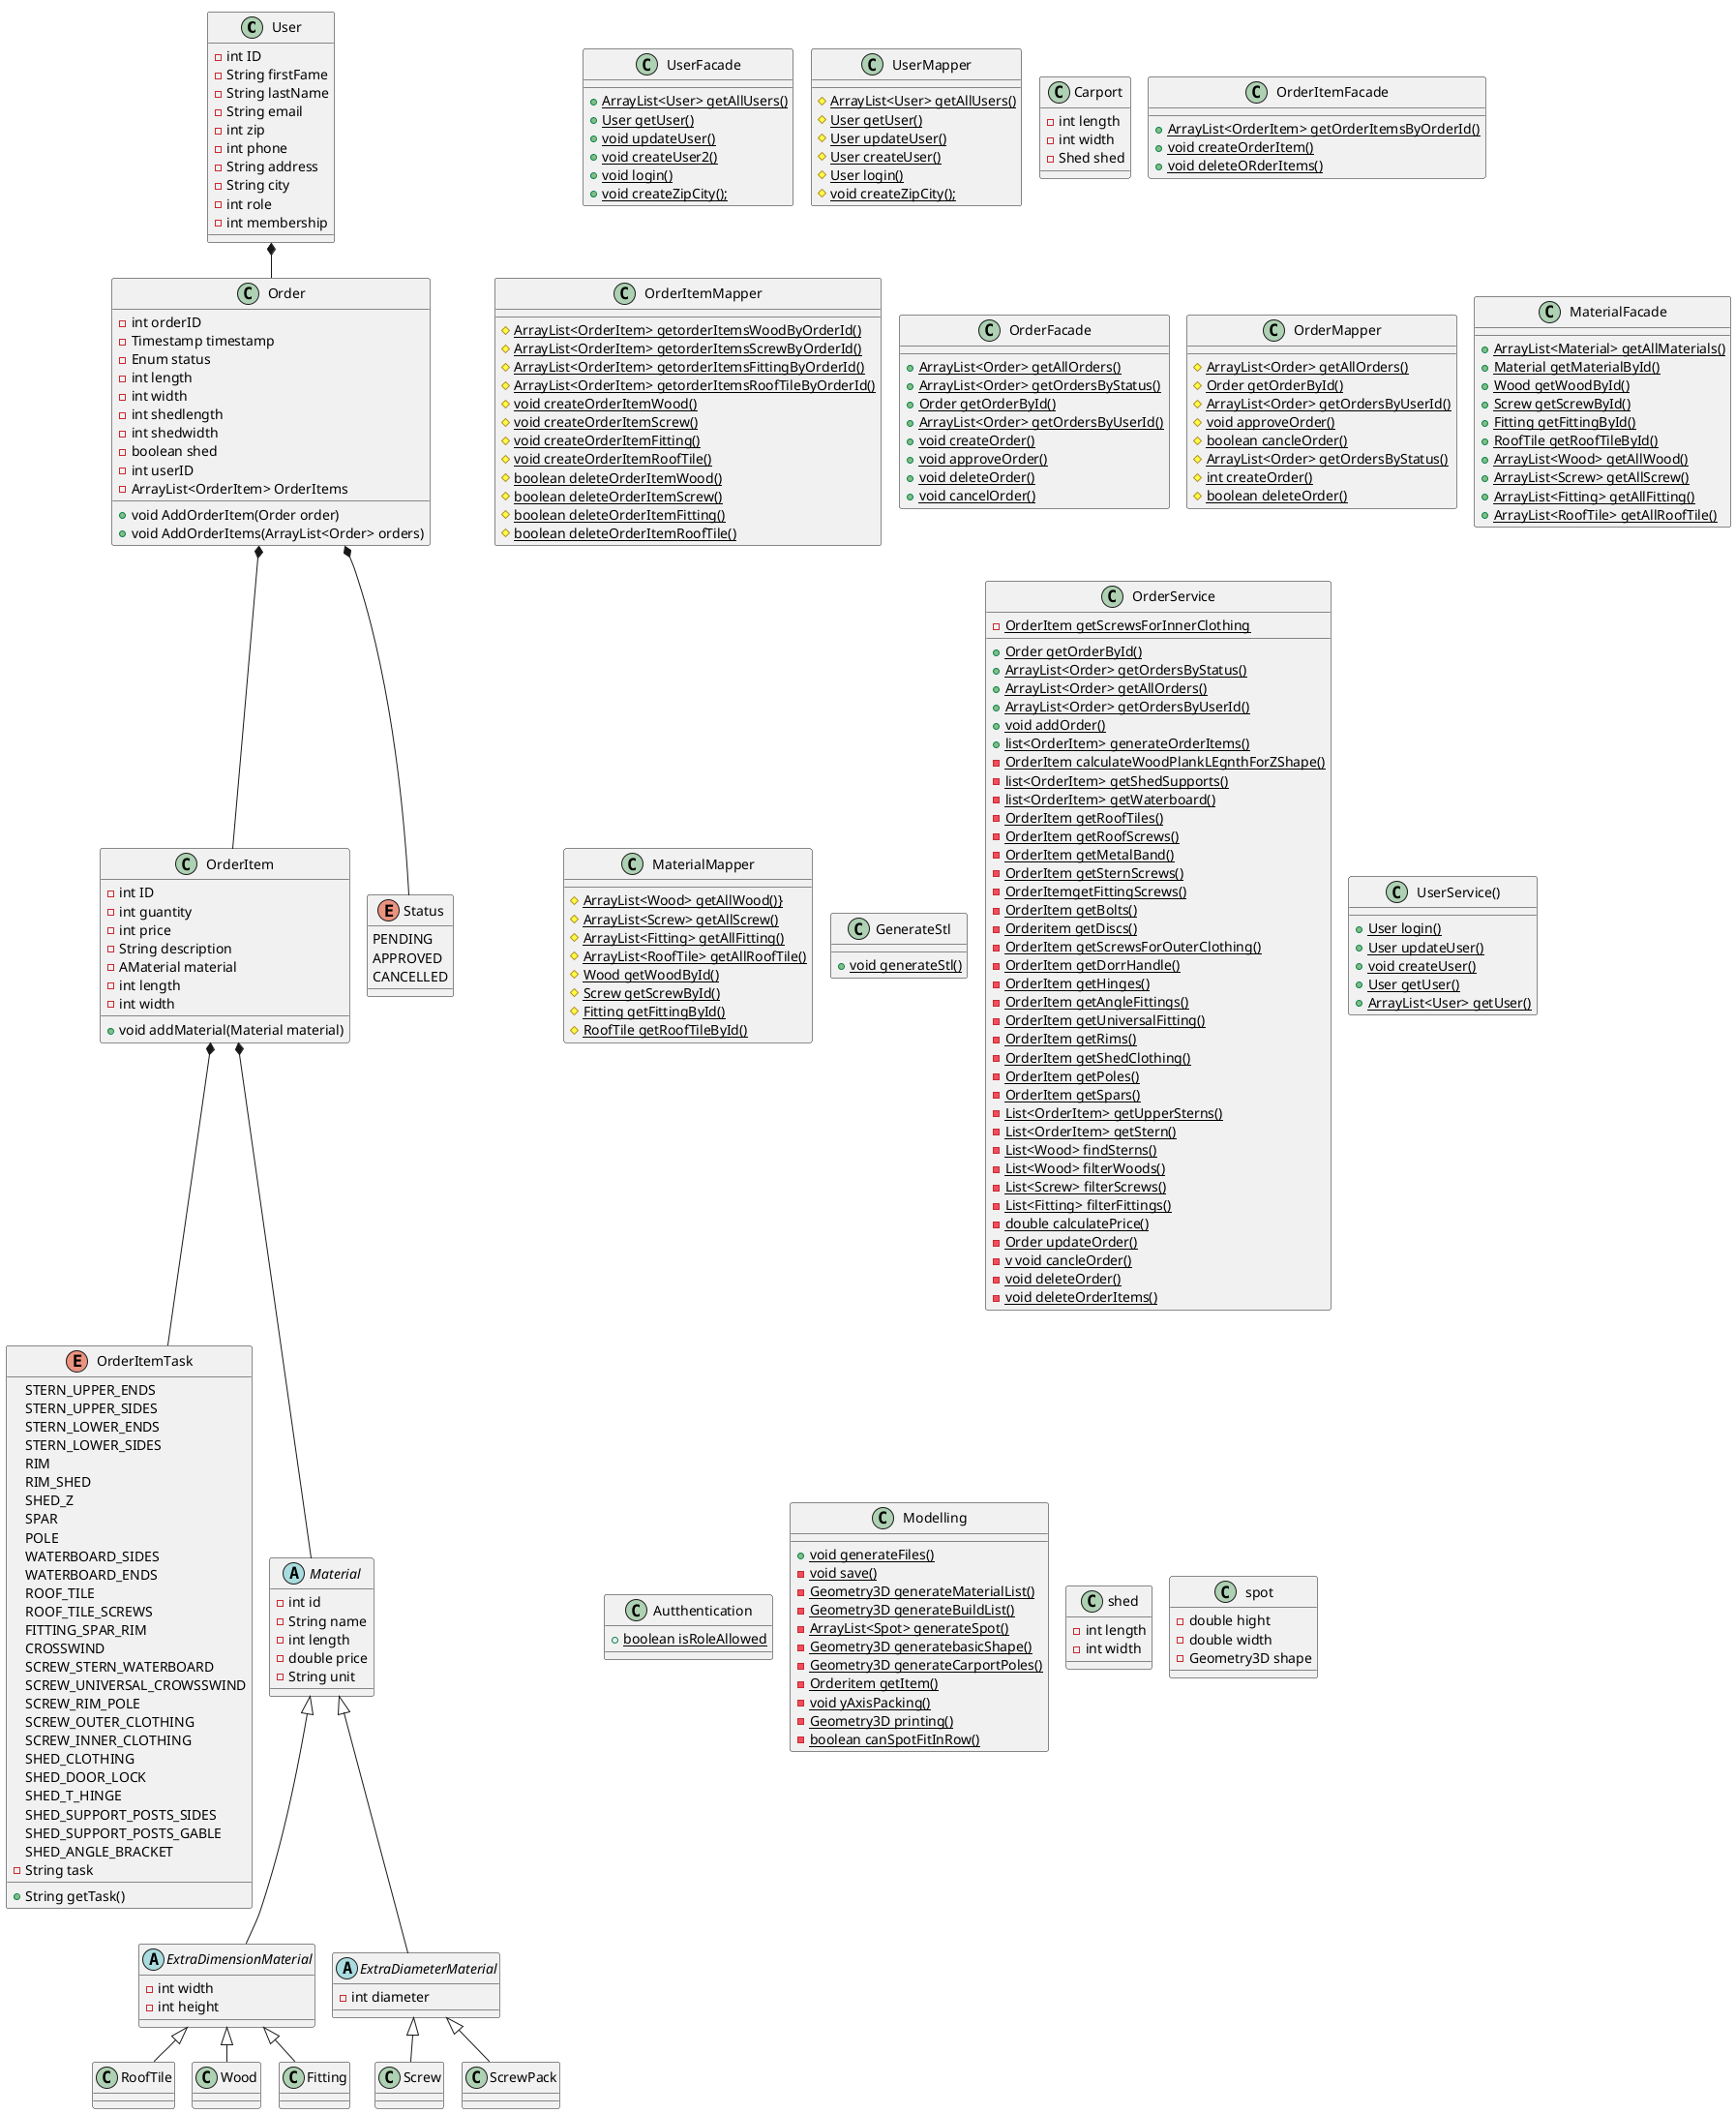 ()@startuml
'https://plantuml.com/class-diagram

!pragma layout smetana

class User {
- int ID
- String firstFame
- String lastName
- String email
- int zip
- int phone
- String address
- String city
- int role
- int membership
}

class UserFacade {
+ {static} ArrayList<User> getAllUsers()
+ {static} User getUser()
+ {static} void updateUser()
+ {static} void createUser2()
+ {static} void login()
+ {static} void createZipCity();
}

class UserMapper {
# {static} ArrayList<User> getAllUsers()
# {static} User getUser()
# {static} User updateUser()
# {static} User createUser()
# {static} User login()
# {static} void createZipCity();
}

class Carport{
- int length
- int width
- Shed shed
}

class OrderItem {
- int ID
- int guantity
- int price
- String description
- AMaterial material
- int length
- int width
+ void addMaterial(Material material)
}

Enum OrderItemTask{
STERN_UPPER_ENDS
STERN_UPPER_SIDES
STERN_LOWER_ENDS
STERN_LOWER_SIDES
RIM
RIM_SHED
SHED_Z
SPAR
POLE
WATERBOARD_SIDES
WATERBOARD_ENDS
ROOF_TILE
ROOF_TILE_SCREWS
FITTING_SPAR_RIM
CROSSWIND
SCREW_STERN_WATERBOARD
SCREW_UNIVERSAL_CROWSSWIND
SCREW_RIM_POLE
SCREW_OUTER_CLOTHING
SCREW_INNER_CLOTHING
SHED_CLOTHING
SHED_DOOR_LOCK
SHED_T_HINGE
SHED_SUPPORT_POSTS_SIDES
SHED_SUPPORT_POSTS_GABLE
SHED_ANGLE_BRACKET
- String task
+ String getTask()
}

class OrderItemFacade {
+ {static} ArrayList<OrderItem> getOrderItemsByOrderId()
+ {static} void createOrderItem()
+ {static} void deleteORderItems()
}

class OrderItemMapper {
# {static} ArrayList<OrderItem> getorderItemsWoodByOrderId()
# {static} ArrayList<OrderItem> getorderItemsScrewByOrderId()
# {static} ArrayList<OrderItem> getorderItemsFittingByOrderId()
# {static} ArrayList<OrderItem> getorderItemsRoofTileByOrderId()
# {static} void createOrderItemWood()
# {static} void createOrderItemScrew()
# {static} void createOrderItemFitting()
# {static} void createOrderItemRoofTile()
# {static} boolean deleteOrderItemWood()
# {static} boolean deleteOrderItemScrew()
# {static} boolean deleteOrderItemFitting()
# {static} boolean deleteOrderItemRoofTile()
}

class Order {
- int orderID
- Timestamp timestamp
- Enum status
- int length
- int width
- int shedlength
- int shedwidth
- boolean shed
- int userID
- ArrayList<OrderItem> OrderItems
+ void AddOrderItem(Order order)
+ void AddOrderItems(ArrayList<Order> orders)
}

class OrderFacade {
+ {static} ArrayList<Order> getAllOrders()
+ {static} ArrayList<Order> getOrdersByStatus()
+ {static} Order getOrderById()
+ {static} ArrayList<Order> getOrdersByUserId()
+ {static} void createOrder()
+ {static} void approveOrder()
+ {static} void deleteOrder()
+ {static} void cancelOrder()
}

class OrderMapper {
# {static} ArrayList<Order> getAllOrders()
# {static} Order getOrderById()
# {static} ArrayList<Order> getOrdersByUserId()
# {static} void approveOrder()
# {static} boolean cancleOrder()
# {static} ArrayList<Order> getOrdersByStatus()
# {static} int createOrder()
# {static} boolean deleteOrder()
}

class MaterialFacade {
+ {static} ArrayList<Material> getAllMaterials()
+ {static} Material getMaterialById()
+ {static} Wood getWoodById()
+ {static} Screw getScrewById()
+ {static} Fitting getFittingById()
+ {static} RoofTile getRoofTileById()
+ {static} ArrayList<Wood> getAllWood()
+ {static} ArrayList<Screw> getAllScrew()
+ {static} ArrayList<Fitting> getAllFitting()
+ {static} ArrayList<RoofTile> getAllRoofTile()
}

class MaterialMapper {
# {static} ArrayList<Wood> getAllWood()}
# {static} ArrayList<Screw> getAllScrew()
# {static} ArrayList<Fitting> getAllFitting()
# {static} ArrayList<RoofTile> getAllRoofTile()
# {static} Wood getWoodById()
# {static} Screw getScrewById()
# {static} Fitting getFittingById()
# {static} RoofTile getRoofTileById()
}

class GenerateStl {
+ {static} void generateStl()
}

class OrderService {
+ {static} Order getOrderById()
+ {static} ArrayList<Order> getOrdersByStatus()
+ {static} ArrayList<Order> getAllOrders()
+ {static} ArrayList<Order> getOrdersByUserId()
+ {static} void addOrder()
+ {static} list<OrderItem> generateOrderItems()
- {static} OrderItem calculateWoodPlankLEgnthForZShape()
- {static} list<OrderItem> getShedSupports()
- {static} list<OrderItem> getWaterboard()
- {static} OrderItem getRoofTiles()
- {static} OrderItem getRoofScrews()
- {static} OrderItem getMetalBand()
- {static} OrderItem getSternScrews()
- {static} OrderItemgetFittingScrews()
- {static} OrderItem getBolts()
- {static} Orderitem getDiscs()
- {static} OrderItem getScrewsForOuterClothing()
- {static} OrderItem getScrewsForInnerClothing
- {static} OrderItem getDorrHandle()
- {static} OrderItem getHinges()
- {static} OrderItem getAngleFittings()
- {static} OrderItem getUniversalFitting()
- {static} OrderItem getRims()
- {static} OrderItem getShedClothing()
- {static} OrderItem getPoles()
- {static} OrderItem getSpars()
- {static} List<OrderItem> getUpperSterns()
- {static} List<OrderItem> getStern()
- {static} List<Wood> findSterns()
- {static} List<Wood> filterWoods()
- {static} List<Screw> filterScrews()
- {static} List<Fitting> filterFittings()
- {static} double calculatePrice()
- {static} Order updateOrder()
- {static}v void cancleOrder()
- {static} void deleteOrder()
- {static} void deleteOrderItems()
}

class UserService() {
+ {static} User login()
+ {static} User updateUser()
+ {static} void createUser()
+ {static} User getUser()
+ {static} ArrayList<User> getUser()

}

class Autthentication{
+ {static} boolean isRoleAllowed
}

class Modelling{
+ {static} void generateFiles()
- {static} void save()
- {static} Geometry3D generateMaterialList()
- {static} Geometry3D generateBuildList()
- {static} ArrayList<Spot> generateSpot()
- {static} Geometry3D generatebasicShape()
- {static} Geometry3D generateCarportPoles()
- {static} Orderitem getItem()
- {static} void yAxisPacking()
- {static} Geometry3D printing()
- {static} boolean canSpotFitInRow()
}

abstract class Material {
- int id
- String name
- int length
- double price
- String unit

}

abstract class ExtraDimensionMaterial {
- int width
- int height
}

class shed{
- int length
- int width
}

class spot{
- double hight
- double width
- Geometry3D shape
}

class RoofTile {
}

class Wood {
}

class Fitting {
}

abstract class ExtraDiameterMaterial {
- int diameter
}

class Screw {
}

Enum Status {
    PENDING
    APPROVED
    CANCELLED
}



Material <|-- ExtraDimensionMaterial
ExtraDimensionMaterial <|-- RoofTile
ExtraDimensionMaterial <|-- Wood
ExtraDimensionMaterial <|-- Fitting
Material <|-- ExtraDiameterMaterial
ExtraDiameterMaterial <|-- ScrewPack
ExtraDiameterMaterial <|-- Screw

Order *-- OrderItem
OrderItem *-- OrderItemTask
OrderItem *-- Material
Order *-- Status
User *-- Order

@enduml